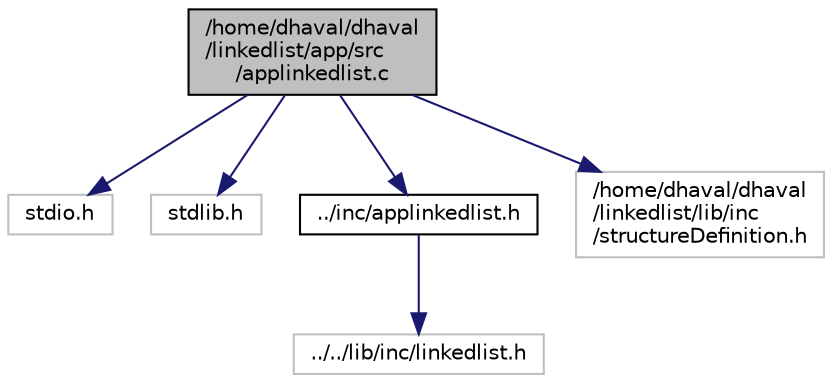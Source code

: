 digraph "/home/dhaval/dhaval/linkedlist/app/src/applinkedlist.c"
{
 // LATEX_PDF_SIZE
  edge [fontname="Helvetica",fontsize="10",labelfontname="Helvetica",labelfontsize="10"];
  node [fontname="Helvetica",fontsize="10",shape=record];
  Node1 [label="/home/dhaval/dhaval\l/linkedlist/app/src\l/applinkedlist.c",height=0.2,width=0.4,color="black", fillcolor="grey75", style="filled", fontcolor="black",tooltip=" "];
  Node1 -> Node2 [color="midnightblue",fontsize="10",style="solid"];
  Node2 [label="stdio.h",height=0.2,width=0.4,color="grey75", fillcolor="white", style="filled",tooltip=" "];
  Node1 -> Node3 [color="midnightblue",fontsize="10",style="solid"];
  Node3 [label="stdlib.h",height=0.2,width=0.4,color="grey75", fillcolor="white", style="filled",tooltip=" "];
  Node1 -> Node4 [color="midnightblue",fontsize="10",style="solid"];
  Node4 [label="../inc/applinkedlist.h",height=0.2,width=0.4,color="black", fillcolor="white", style="filled",URL="$applinkedlist_8h.html",tooltip=" "];
  Node4 -> Node5 [color="midnightblue",fontsize="10",style="solid"];
  Node5 [label="../../lib/inc/linkedlist.h",height=0.2,width=0.4,color="grey75", fillcolor="white", style="filled",tooltip=" "];
  Node1 -> Node6 [color="midnightblue",fontsize="10",style="solid"];
  Node6 [label="/home/dhaval/dhaval\l/linkedlist/lib/inc\l/structureDefinition.h",height=0.2,width=0.4,color="grey75", fillcolor="white", style="filled",tooltip=" "];
}
